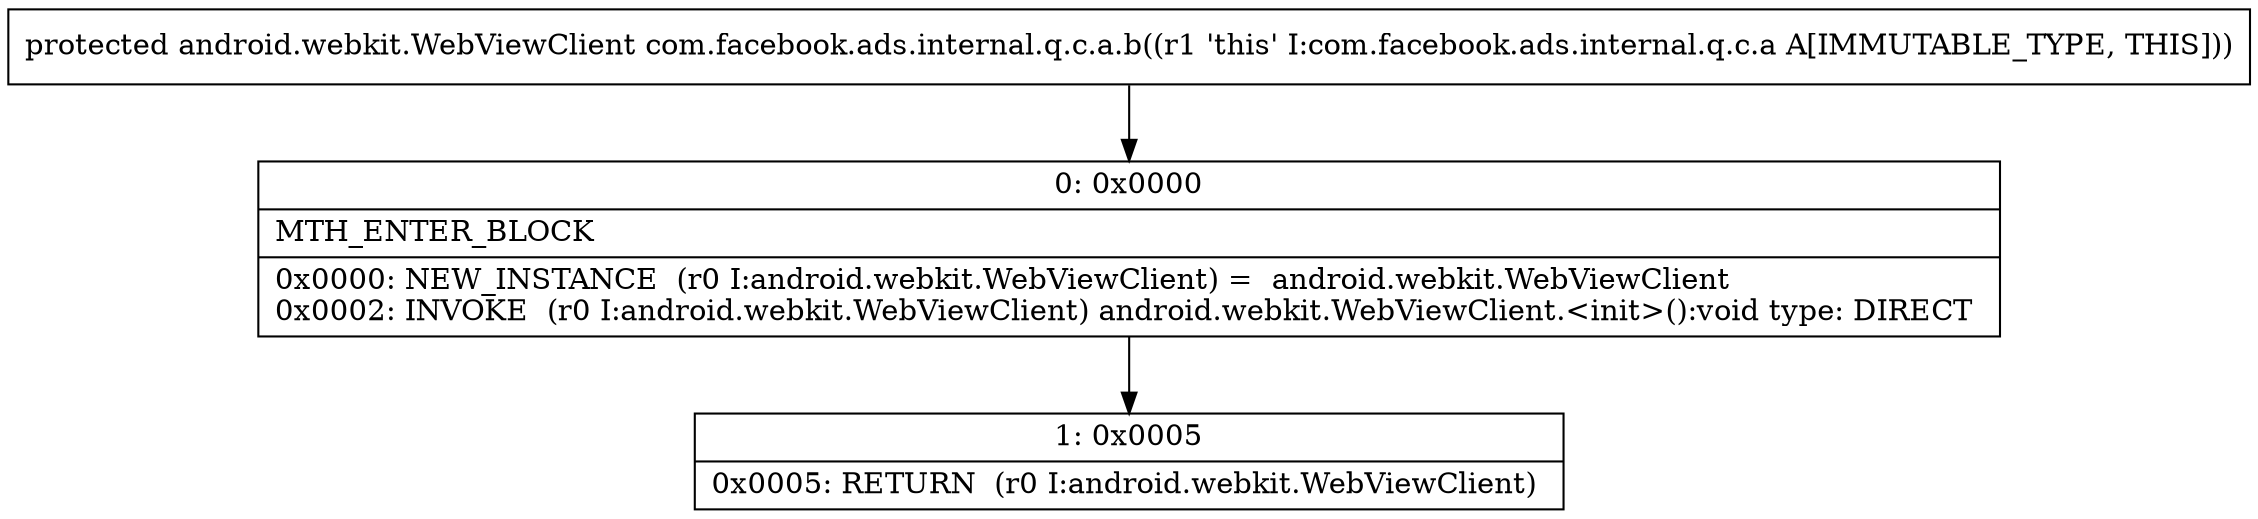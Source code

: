 digraph "CFG forcom.facebook.ads.internal.q.c.a.b()Landroid\/webkit\/WebViewClient;" {
Node_0 [shape=record,label="{0\:\ 0x0000|MTH_ENTER_BLOCK\l|0x0000: NEW_INSTANCE  (r0 I:android.webkit.WebViewClient) =  android.webkit.WebViewClient \l0x0002: INVOKE  (r0 I:android.webkit.WebViewClient) android.webkit.WebViewClient.\<init\>():void type: DIRECT \l}"];
Node_1 [shape=record,label="{1\:\ 0x0005|0x0005: RETURN  (r0 I:android.webkit.WebViewClient) \l}"];
MethodNode[shape=record,label="{protected android.webkit.WebViewClient com.facebook.ads.internal.q.c.a.b((r1 'this' I:com.facebook.ads.internal.q.c.a A[IMMUTABLE_TYPE, THIS])) }"];
MethodNode -> Node_0;
Node_0 -> Node_1;
}

